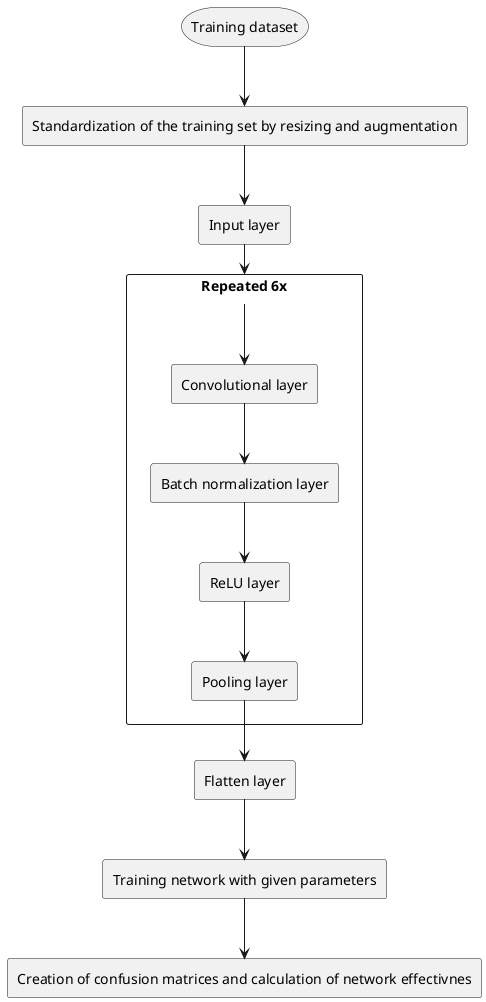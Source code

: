 @startuml
storage "Training dataset" as usecase1
rectangle "Standardization of the training set by resizing and augmentation" as rectangle1
rectangle "Input layer" as rectangle2
rectangle "Repeated 6x" as rectangle3 {
rectangle "Convolutional layer" as rectangle3.1
rectangle "Batch normalization layer" as rectangle3.2
rectangle "ReLU layer" as rectangle3.3
rectangle "Pooling layer" as rectangle3.4
}
rectangle "Flatten layer" as rectangle4
rectangle "Training network with given parameters" as rectangle5
rectangle "Creation of confusion matrices and calculation of network effectivnes" as rectangle6 
usecase1 --> rectangle1
rectangle1 --> rectangle2
rectangle2 --> rectangle3
rectangle3 --> rectangle3.1
rectangle3.1 --> rectangle3.2
rectangle3.2 --> rectangle3.3
rectangle3.3 --> rectangle3.4
rectangle3.4 --> rectangle4
rectangle4 --> rectangle5
rectangle5 --> rectangle6


@enduml